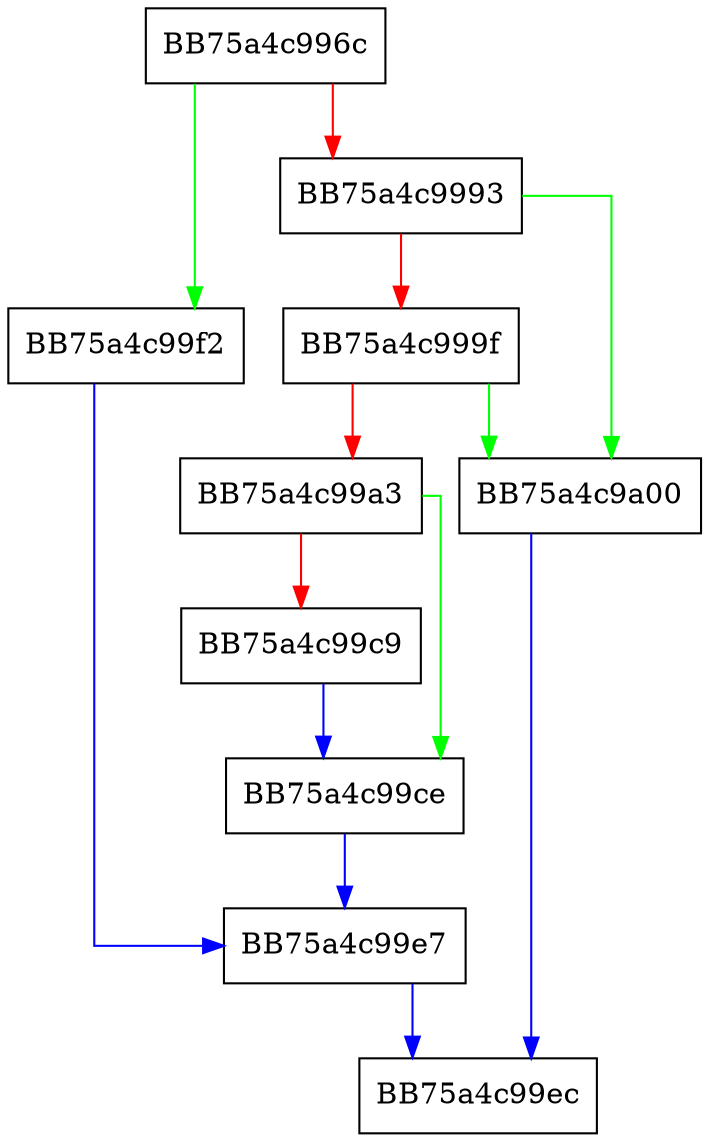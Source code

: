 digraph pBindConstantBlockInVar {
  node [shape="box"];
  graph [splines=ortho];
  BB75a4c996c -> BB75a4c99f2 [color="green"];
  BB75a4c996c -> BB75a4c9993 [color="red"];
  BB75a4c9993 -> BB75a4c9a00 [color="green"];
  BB75a4c9993 -> BB75a4c999f [color="red"];
  BB75a4c999f -> BB75a4c9a00 [color="green"];
  BB75a4c999f -> BB75a4c99a3 [color="red"];
  BB75a4c99a3 -> BB75a4c99ce [color="green"];
  BB75a4c99a3 -> BB75a4c99c9 [color="red"];
  BB75a4c99c9 -> BB75a4c99ce [color="blue"];
  BB75a4c99ce -> BB75a4c99e7 [color="blue"];
  BB75a4c99e7 -> BB75a4c99ec [color="blue"];
  BB75a4c99f2 -> BB75a4c99e7 [color="blue"];
  BB75a4c9a00 -> BB75a4c99ec [color="blue"];
}